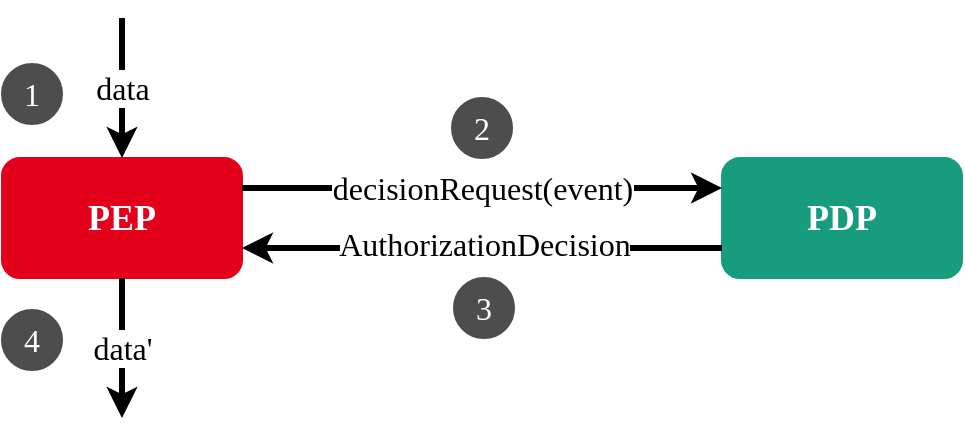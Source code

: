 <mxfile version="16.4.6" type="github">
  <diagram id="xy6Cg987D_SwNU-LMS1e" name="Page-1">
    <mxGraphModel dx="1422" dy="914" grid="1" gridSize="10" guides="1" tooltips="1" connect="1" arrows="1" fold="1" page="1" pageScale="1" pageWidth="827" pageHeight="1169" math="0" shadow="0">
      <root>
        <mxCell id="0" />
        <mxCell id="1" parent="0" />
        <mxCell id="yPk0Ov5PfCJzQ9Pvb8EA-3" value="&lt;font face=&quot;Verdana&quot; style=&quot;font-size: 18px&quot; color=&quot;#ffffff&quot;&gt;&lt;b&gt;PEP&lt;/b&gt;&lt;/font&gt;" style="rounded=1;whiteSpace=wrap;html=1;fillColor=#E2001A;strokeColor=#E2001A;" parent="1" vertex="1">
          <mxGeometry x="120" y="270" width="120" height="60" as="geometry" />
        </mxCell>
        <mxCell id="yPk0Ov5PfCJzQ9Pvb8EA-4" value="&lt;font face=&quot;Verdana&quot; style=&quot;font-size: 18px&quot; color=&quot;#ffffff&quot;&gt;&lt;b&gt;PDP&lt;/b&gt;&lt;/font&gt;" style="rounded=1;whiteSpace=wrap;html=1;fillColor=#179C7D;strokeColor=#179C7D;" parent="1" vertex="1">
          <mxGeometry x="480" y="270" width="120" height="60" as="geometry" />
        </mxCell>
        <mxCell id="BQM5S9P6EEfEXsocLuKw-1" value="" style="endArrow=classic;html=1;rounded=0;exitX=1;exitY=0.25;exitDx=0;exitDy=0;entryX=0;entryY=0.25;entryDx=0;entryDy=0;strokeWidth=3;" parent="1" source="yPk0Ov5PfCJzQ9Pvb8EA-3" target="yPk0Ov5PfCJzQ9Pvb8EA-4" edge="1">
          <mxGeometry width="50" height="50" relative="1" as="geometry">
            <mxPoint x="390" y="430" as="sourcePoint" />
            <mxPoint x="440" y="380" as="targetPoint" />
          </mxGeometry>
        </mxCell>
        <mxCell id="BQM5S9P6EEfEXsocLuKw-8" value="decisionRequest(event)" style="edgeLabel;html=1;align=center;verticalAlign=middle;resizable=0;points=[];fontSize=16;fontFamily=Verdana;" parent="BQM5S9P6EEfEXsocLuKw-1" vertex="1" connectable="0">
          <mxGeometry x="-0.469" relative="1" as="geometry">
            <mxPoint x="56" as="offset" />
          </mxGeometry>
        </mxCell>
        <mxCell id="BQM5S9P6EEfEXsocLuKw-2" value="" style="endArrow=classic;html=1;rounded=0;exitX=0;exitY=0.75;exitDx=0;exitDy=0;entryX=1;entryY=0.75;entryDx=0;entryDy=0;strokeWidth=3;" parent="1" source="yPk0Ov5PfCJzQ9Pvb8EA-4" target="yPk0Ov5PfCJzQ9Pvb8EA-3" edge="1">
          <mxGeometry width="50" height="50" relative="1" as="geometry">
            <mxPoint x="390" y="430" as="sourcePoint" />
            <mxPoint x="440" y="380" as="targetPoint" />
          </mxGeometry>
        </mxCell>
        <mxCell id="BQM5S9P6EEfEXsocLuKw-9" value="AuthorizationDecision" style="edgeLabel;html=1;align=center;verticalAlign=middle;resizable=0;points=[];fontSize=16;fontFamily=Verdana;" parent="BQM5S9P6EEfEXsocLuKw-2" vertex="1" connectable="0">
          <mxGeometry x="0.614" y="-2" relative="1" as="geometry">
            <mxPoint x="74" as="offset" />
          </mxGeometry>
        </mxCell>
        <mxCell id="BQM5S9P6EEfEXsocLuKw-3" value="&lt;font face=&quot;Verdana&quot; style=&quot;font-size: 16px&quot;&gt;data&lt;/font&gt;" style="endArrow=classic;html=1;rounded=0;strokeWidth=3;entryX=0.5;entryY=0;entryDx=0;entryDy=0;" parent="1" target="yPk0Ov5PfCJzQ9Pvb8EA-3" edge="1">
          <mxGeometry width="50" height="50" relative="1" as="geometry">
            <mxPoint x="180" y="200" as="sourcePoint" />
            <mxPoint x="440" y="380" as="targetPoint" />
            <Array as="points">
              <mxPoint x="180" y="230" />
            </Array>
          </mxGeometry>
        </mxCell>
        <mxCell id="BQM5S9P6EEfEXsocLuKw-7" value="data&#39;" style="endArrow=classic;html=1;rounded=0;fontFamily=Verdana;fontSize=16;strokeWidth=3;exitX=0.5;exitY=1;exitDx=0;exitDy=0;" parent="1" source="yPk0Ov5PfCJzQ9Pvb8EA-3" edge="1">
          <mxGeometry width="50" height="50" relative="1" as="geometry">
            <mxPoint x="390" y="430" as="sourcePoint" />
            <mxPoint x="180" y="400" as="targetPoint" />
          </mxGeometry>
        </mxCell>
        <mxCell id="BQM5S9P6EEfEXsocLuKw-11" value="1" style="ellipse;whiteSpace=wrap;html=1;aspect=fixed;fontFamily=Verdana;fontSize=16;strokeColor=#4D4D4D;fillColor=#4D4D4D;fontColor=#FFFFFF;" parent="1" vertex="1">
          <mxGeometry x="120" y="223" width="30" height="30" as="geometry" />
        </mxCell>
        <mxCell id="BQM5S9P6EEfEXsocLuKw-12" value="2" style="ellipse;whiteSpace=wrap;html=1;aspect=fixed;fontFamily=Verdana;fontSize=16;strokeColor=#4D4D4D;fillColor=#4D4D4D;fontColor=#FFFFFF;" parent="1" vertex="1">
          <mxGeometry x="345" y="240" width="30" height="30" as="geometry" />
        </mxCell>
        <mxCell id="BQM5S9P6EEfEXsocLuKw-13" value="3" style="ellipse;whiteSpace=wrap;html=1;aspect=fixed;fontFamily=Verdana;fontSize=16;strokeColor=#4D4D4D;fillColor=#4D4D4D;fontColor=#FFFFFF;" parent="1" vertex="1">
          <mxGeometry x="346" y="330" width="30" height="30" as="geometry" />
        </mxCell>
        <mxCell id="BQM5S9P6EEfEXsocLuKw-14" value="4" style="ellipse;whiteSpace=wrap;html=1;aspect=fixed;fontFamily=Verdana;fontSize=16;strokeColor=#4D4D4D;fillColor=#4D4D4D;fontColor=#FFFFFF;" parent="1" vertex="1">
          <mxGeometry x="120" y="346" width="30" height="30" as="geometry" />
        </mxCell>
      </root>
    </mxGraphModel>
  </diagram>
</mxfile>
